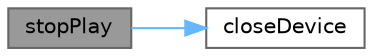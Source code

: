 digraph "stopPlay"
{
 // LATEX_PDF_SIZE
  bgcolor="transparent";
  edge [fontname=Helvetica,fontsize=10,labelfontname=Helvetica,labelfontsize=10];
  node [fontname=Helvetica,fontsize=10,shape=box,height=0.2,width=0.4];
  rankdir="LR";
  Node1 [id="Node000001",label="stopPlay",height=0.2,width=0.4,color="gray40", fillcolor="grey60", style="filled", fontcolor="black",tooltip="停止播放"];
  Node1 -> Node2 [id="edge1_Node000001_Node000002",color="steelblue1",style="solid",tooltip=" "];
  Node2 [id="Node000002",label="closeDevice",height=0.2,width=0.4,color="grey40", fillcolor="white", style="filled",URL="$class_pcm_player.html#a3d37276da651c5d476ca66d6d6031d92",tooltip="关闭音频设备"];
}
